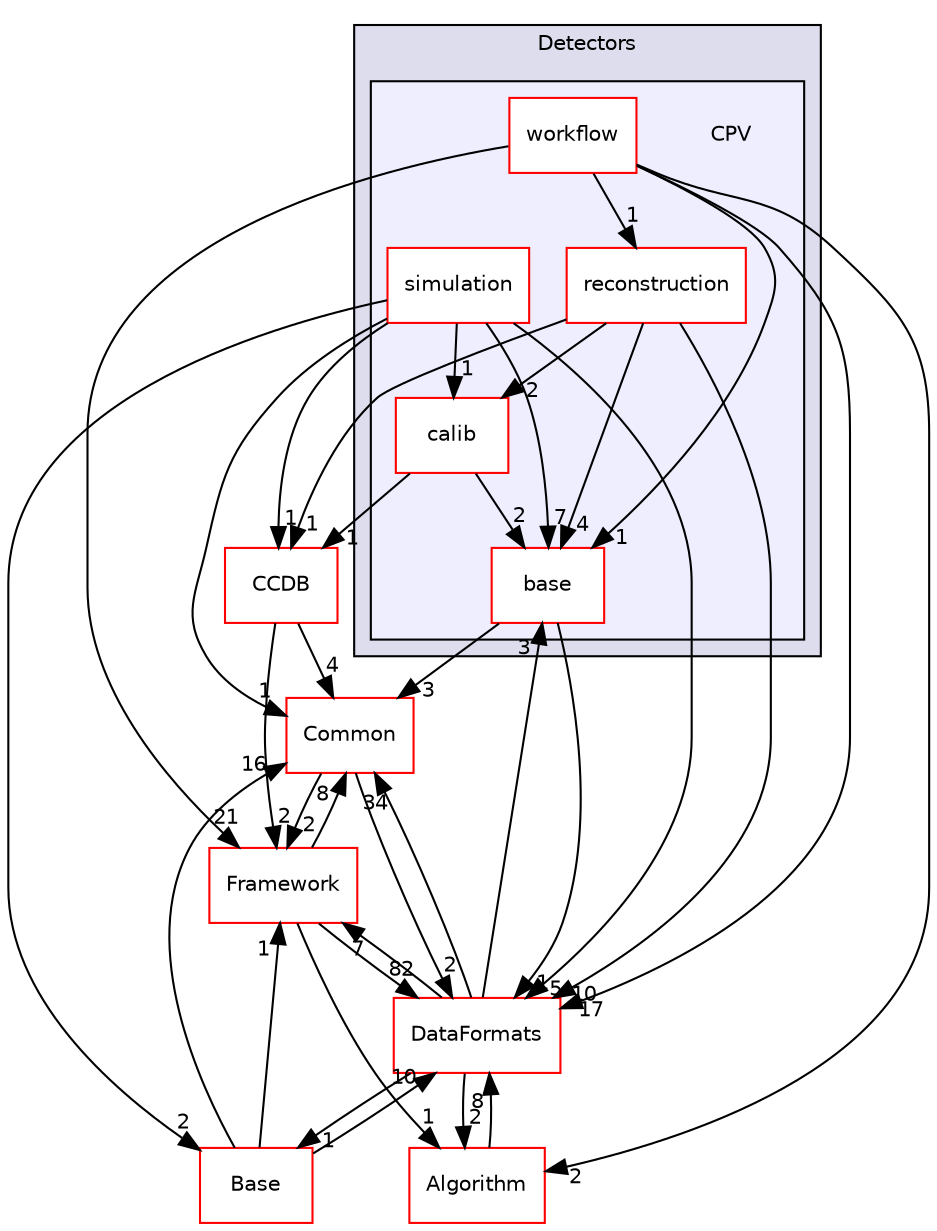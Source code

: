 digraph "/home/travis/build/AliceO2Group/AliceO2/Detectors/CPV" {
  bgcolor=transparent;
  compound=true
  node [ fontsize="10", fontname="Helvetica"];
  edge [ labelfontsize="10", labelfontname="Helvetica"];
  subgraph clusterdir_051dca18e802f8e9474f2e30d29c04e0 {
    graph [ bgcolor="#ddddee", pencolor="black", label="Detectors" fontname="Helvetica", fontsize="10", URL="dir_051dca18e802f8e9474f2e30d29c04e0.html"]
  subgraph clusterdir_860de54695a0456b93a4bb1fd951d826 {
    graph [ bgcolor="#eeeeff", pencolor="black", label="" URL="dir_860de54695a0456b93a4bb1fd951d826.html"];
    dir_860de54695a0456b93a4bb1fd951d826 [shape=plaintext label="CPV"];
    dir_9f065a6c27ad05d142739bd8f4136180 [shape=box label="base" color="red" fillcolor="white" style="filled" URL="dir_9f065a6c27ad05d142739bd8f4136180.html"];
    dir_09ac740ef76ce36f9a01e5a702df673a [shape=box label="calib" color="red" fillcolor="white" style="filled" URL="dir_09ac740ef76ce36f9a01e5a702df673a.html"];
    dir_66222ccc5407e3593e9767260c5fdccb [shape=box label="reconstruction" color="red" fillcolor="white" style="filled" URL="dir_66222ccc5407e3593e9767260c5fdccb.html"];
    dir_a740963330d1efa3e28509f70022bd98 [shape=box label="simulation" color="red" fillcolor="white" style="filled" URL="dir_a740963330d1efa3e28509f70022bd98.html"];
    dir_f89b418b783926de3a6f62b046b4a9b0 [shape=box label="workflow" color="red" fillcolor="white" style="filled" URL="dir_f89b418b783926de3a6f62b046b4a9b0.html"];
  }
  }
  dir_4ab6b4cc6a7edbff49100e9123df213f [shape=box label="Common" color="red" URL="dir_4ab6b4cc6a7edbff49100e9123df213f.html"];
  dir_6af676bf18881990e4083e191d0e63e0 [shape=box label="CCDB" color="red" URL="dir_6af676bf18881990e4083e191d0e63e0.html"];
  dir_37c90836491b695b472bf98d1be8336b [shape=box label="Base" color="red" URL="dir_37c90836491b695b472bf98d1be8336b.html"];
  dir_8ba487e25de5ee77e05e9dce7582cb98 [shape=box label="Algorithm" color="red" URL="dir_8ba487e25de5ee77e05e9dce7582cb98.html"];
  dir_bcbb2cf9a3d3d83e5515c82071a07177 [shape=box label="Framework" color="red" URL="dir_bcbb2cf9a3d3d83e5515c82071a07177.html"];
  dir_2171f7ec022c5423887b07c69b2f5b48 [shape=box label="DataFormats" color="red" URL="dir_2171f7ec022c5423887b07c69b2f5b48.html"];
  dir_66222ccc5407e3593e9767260c5fdccb->dir_09ac740ef76ce36f9a01e5a702df673a [headlabel="2", labeldistance=1.5 headhref="dir_000351_000339.html"];
  dir_66222ccc5407e3593e9767260c5fdccb->dir_6af676bf18881990e4083e191d0e63e0 [headlabel="1", labeldistance=1.5 headhref="dir_000351_000019.html"];
  dir_66222ccc5407e3593e9767260c5fdccb->dir_9f065a6c27ad05d142739bd8f4136180 [headlabel="4", labeldistance=1.5 headhref="dir_000351_000196.html"];
  dir_66222ccc5407e3593e9767260c5fdccb->dir_2171f7ec022c5423887b07c69b2f5b48 [headlabel="10", labeldistance=1.5 headhref="dir_000351_000076.html"];
  dir_09ac740ef76ce36f9a01e5a702df673a->dir_6af676bf18881990e4083e191d0e63e0 [headlabel="1", labeldistance=1.5 headhref="dir_000339_000019.html"];
  dir_09ac740ef76ce36f9a01e5a702df673a->dir_9f065a6c27ad05d142739bd8f4136180 [headlabel="2", labeldistance=1.5 headhref="dir_000339_000196.html"];
  dir_f89b418b783926de3a6f62b046b4a9b0->dir_66222ccc5407e3593e9767260c5fdccb [headlabel="1", labeldistance=1.5 headhref="dir_000370_000351.html"];
  dir_f89b418b783926de3a6f62b046b4a9b0->dir_8ba487e25de5ee77e05e9dce7582cb98 [headlabel="2", labeldistance=1.5 headhref="dir_000370_000000.html"];
  dir_f89b418b783926de3a6f62b046b4a9b0->dir_9f065a6c27ad05d142739bd8f4136180 [headlabel="1", labeldistance=1.5 headhref="dir_000370_000196.html"];
  dir_f89b418b783926de3a6f62b046b4a9b0->dir_bcbb2cf9a3d3d83e5515c82071a07177 [headlabel="21", labeldistance=1.5 headhref="dir_000370_000013.html"];
  dir_f89b418b783926de3a6f62b046b4a9b0->dir_2171f7ec022c5423887b07c69b2f5b48 [headlabel="17", labeldistance=1.5 headhref="dir_000370_000076.html"];
  dir_4ab6b4cc6a7edbff49100e9123df213f->dir_bcbb2cf9a3d3d83e5515c82071a07177 [headlabel="2", labeldistance=1.5 headhref="dir_000027_000013.html"];
  dir_4ab6b4cc6a7edbff49100e9123df213f->dir_2171f7ec022c5423887b07c69b2f5b48 [headlabel="2", labeldistance=1.5 headhref="dir_000027_000076.html"];
  dir_6af676bf18881990e4083e191d0e63e0->dir_4ab6b4cc6a7edbff49100e9123df213f [headlabel="4", labeldistance=1.5 headhref="dir_000019_000027.html"];
  dir_6af676bf18881990e4083e191d0e63e0->dir_bcbb2cf9a3d3d83e5515c82071a07177 [headlabel="2", labeldistance=1.5 headhref="dir_000019_000013.html"];
  dir_37c90836491b695b472bf98d1be8336b->dir_4ab6b4cc6a7edbff49100e9123df213f [headlabel="16", labeldistance=1.5 headhref="dir_000273_000027.html"];
  dir_37c90836491b695b472bf98d1be8336b->dir_bcbb2cf9a3d3d83e5515c82071a07177 [headlabel="1", labeldistance=1.5 headhref="dir_000273_000013.html"];
  dir_37c90836491b695b472bf98d1be8336b->dir_2171f7ec022c5423887b07c69b2f5b48 [headlabel="10", labeldistance=1.5 headhref="dir_000273_000076.html"];
  dir_8ba487e25de5ee77e05e9dce7582cb98->dir_2171f7ec022c5423887b07c69b2f5b48 [headlabel="8", labeldistance=1.5 headhref="dir_000000_000076.html"];
  dir_a740963330d1efa3e28509f70022bd98->dir_09ac740ef76ce36f9a01e5a702df673a [headlabel="1", labeldistance=1.5 headhref="dir_000276_000339.html"];
  dir_a740963330d1efa3e28509f70022bd98->dir_4ab6b4cc6a7edbff49100e9123df213f [headlabel="1", labeldistance=1.5 headhref="dir_000276_000027.html"];
  dir_a740963330d1efa3e28509f70022bd98->dir_6af676bf18881990e4083e191d0e63e0 [headlabel="1", labeldistance=1.5 headhref="dir_000276_000019.html"];
  dir_a740963330d1efa3e28509f70022bd98->dir_37c90836491b695b472bf98d1be8336b [headlabel="2", labeldistance=1.5 headhref="dir_000276_000273.html"];
  dir_a740963330d1efa3e28509f70022bd98->dir_9f065a6c27ad05d142739bd8f4136180 [headlabel="7", labeldistance=1.5 headhref="dir_000276_000196.html"];
  dir_a740963330d1efa3e28509f70022bd98->dir_2171f7ec022c5423887b07c69b2f5b48 [headlabel="5", labeldistance=1.5 headhref="dir_000276_000076.html"];
  dir_9f065a6c27ad05d142739bd8f4136180->dir_4ab6b4cc6a7edbff49100e9123df213f [headlabel="3", labeldistance=1.5 headhref="dir_000196_000027.html"];
  dir_9f065a6c27ad05d142739bd8f4136180->dir_2171f7ec022c5423887b07c69b2f5b48 [headlabel="1", labeldistance=1.5 headhref="dir_000196_000076.html"];
  dir_bcbb2cf9a3d3d83e5515c82071a07177->dir_4ab6b4cc6a7edbff49100e9123df213f [headlabel="8", labeldistance=1.5 headhref="dir_000013_000027.html"];
  dir_bcbb2cf9a3d3d83e5515c82071a07177->dir_8ba487e25de5ee77e05e9dce7582cb98 [headlabel="1", labeldistance=1.5 headhref="dir_000013_000000.html"];
  dir_bcbb2cf9a3d3d83e5515c82071a07177->dir_2171f7ec022c5423887b07c69b2f5b48 [headlabel="82", labeldistance=1.5 headhref="dir_000013_000076.html"];
  dir_2171f7ec022c5423887b07c69b2f5b48->dir_4ab6b4cc6a7edbff49100e9123df213f [headlabel="34", labeldistance=1.5 headhref="dir_000076_000027.html"];
  dir_2171f7ec022c5423887b07c69b2f5b48->dir_37c90836491b695b472bf98d1be8336b [headlabel="1", labeldistance=1.5 headhref="dir_000076_000273.html"];
  dir_2171f7ec022c5423887b07c69b2f5b48->dir_8ba487e25de5ee77e05e9dce7582cb98 [headlabel="2", labeldistance=1.5 headhref="dir_000076_000000.html"];
  dir_2171f7ec022c5423887b07c69b2f5b48->dir_9f065a6c27ad05d142739bd8f4136180 [headlabel="3", labeldistance=1.5 headhref="dir_000076_000196.html"];
  dir_2171f7ec022c5423887b07c69b2f5b48->dir_bcbb2cf9a3d3d83e5515c82071a07177 [headlabel="7", labeldistance=1.5 headhref="dir_000076_000013.html"];
}
